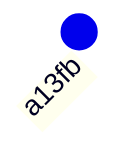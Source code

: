 %%{
  init: { 
    'gitGraph': { 'showBranches': false},  
    'themeVariables': {  'commitLabelFontSize': '16px' }
  } 
}%%
gitGraph
    commit id: "a13fb"